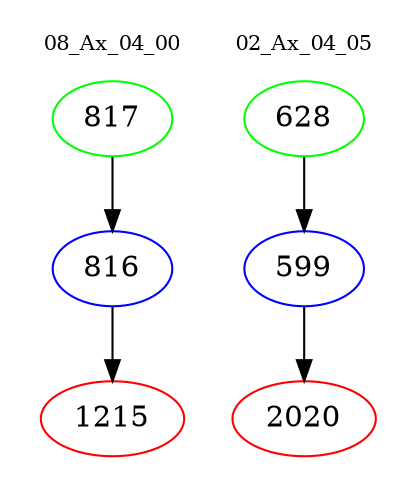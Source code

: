 digraph{
subgraph cluster_0 {
color = white
label = "08_Ax_04_00";
fontsize=10;
T0_817 [label="817", color="green"]
T0_817 -> T0_816 [color="black"]
T0_816 [label="816", color="blue"]
T0_816 -> T0_1215 [color="black"]
T0_1215 [label="1215", color="red"]
}
subgraph cluster_1 {
color = white
label = "02_Ax_04_05";
fontsize=10;
T1_628 [label="628", color="green"]
T1_628 -> T1_599 [color="black"]
T1_599 [label="599", color="blue"]
T1_599 -> T1_2020 [color="black"]
T1_2020 [label="2020", color="red"]
}
}
